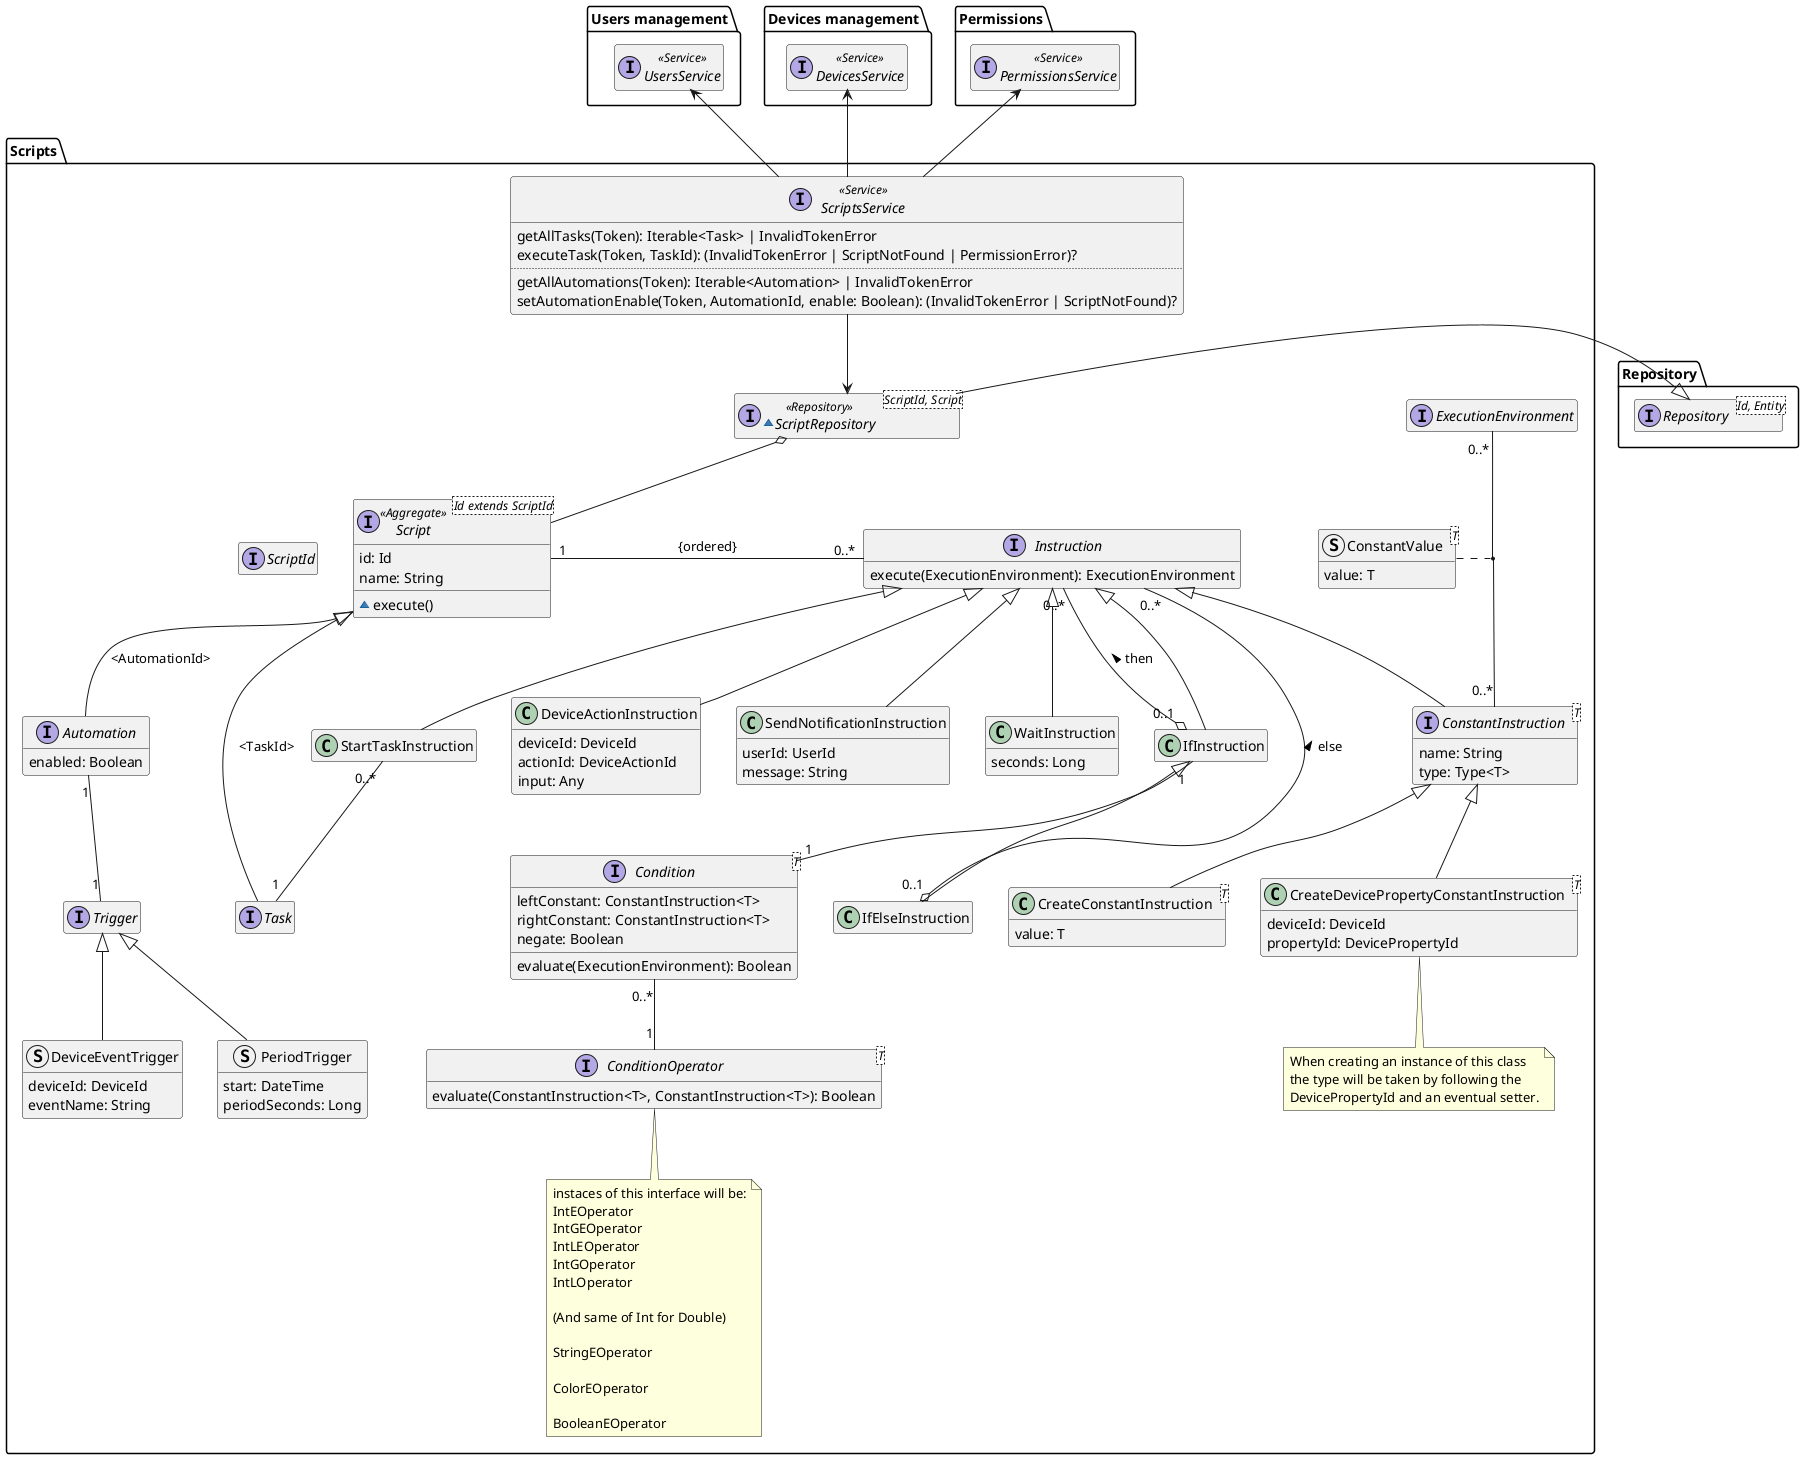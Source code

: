 @startuml scripts-domain-model

hide empty members
package Repository{
    interface Repository<Id, Entity>
}

package "Users management" as UsersManagement {
    interface UsersService <<Service>>
}

package "Devices management" as DevicesManagement {
    interface DevicesService <<Service>>
}

package Permissions {
    interface PermissionsService <<Service>>
}

package "Scripts" {

    interface ScriptId

    interface Script<Id extends ScriptId> <<Aggregate>> {
        id: Id
        name: String
        ~execute()
    }

    interface Task
    interface Automation {
        enabled: Boolean
    }

    interface Trigger

    struct DeviceEventTrigger extends Trigger {
        deviceId: DeviceId
        eventName: String
    }

    struct PeriodTrigger extends Trigger {
        start: DateTime
        periodSeconds: Long
    }

    interface Instruction {
        execute(ExecutionEnvironment): ExecutionEnvironment
    }

    class DeviceActionInstruction extends Instruction {
        deviceId: DeviceId
        actionId: DeviceActionId
        input: Any
    }

    class IfInstruction extends Instruction

    class IfElseInstruction extends IfInstruction

    class SendNotificationInstruction extends Instruction {
        userId: UserId
        message: String
    }

    class WaitInstruction extends Instruction {
        seconds: Long
    }

    class StartTaskInstruction extends Instruction

    interface ConstantInstruction<T> extends Instruction {
        name: String
        type: Type<T>
    }

    class CreateDevicePropertyConstantInstruction<T> extends ConstantInstruction {
        deviceId: DeviceId
        propertyId: DevicePropertyId
    }
    note bottom of CreateDevicePropertyConstantInstruction
        When creating an instance of this class
        the type will be taken by following the
        DevicePropertyId and an eventual setter.
    end note

    class CreateConstantInstruction<T> extends ConstantInstruction {
        value: T
    }

    interface Condition<T> {
        leftConstant: ConstantInstruction<T>
        rightConstant: ConstantInstruction<T>
        negate: Boolean
        evaluate(ExecutionEnvironment): Boolean
    }

    interface ConditionOperator<T> {
        evaluate(ConstantInstruction<T>, ConstantInstruction<T>): Boolean
    }

    note bottom of ConditionOperator
        instaces of this interface will be:
        IntEOperator
        IntGEOperator
        IntLEOperator
        IntGOperator
        IntLOperator

        (And same of Int for Double)

        StringEOperator

        ColorEOperator

        BooleanEOperator
    end note

    interface ExecutionEnvironment

    struct ConstantValue<T> {
        value: T
    }

    ExecutionEnvironment "0..*" -- "0..*" ConstantInstruction
    ConstantValue .. (ExecutionEnvironment, ConstantInstruction)

    ~interface ScriptRepository<ScriptId, Script> <<Repository>> {
    }
    ScriptRepository -l-|> Repository.Repository
    ScriptRepository o-- Script

    interface ScriptsService <<Service>> {
        getAllTasks(Token): Iterable<Task> | InvalidTokenError
        executeTask(Token, TaskId): (InvalidTokenError | ScriptNotFound | PermissionError)?
        ..
        getAllAutomations(Token): Iterable<Automation> | InvalidTokenError
        setAutomationEnable(Token, AutomationId, enable: Boolean): (InvalidTokenError | ScriptNotFound)?
    }

    Script -l[hidden] ScriptId
    Script <|-- Task : "<TaskId>"
    Script <|-- Automation : "<AutomationId>"
    Automation "1" -- "1" Trigger
    Script "1" -r- "0..*" Instruction : "{ordered}"
    IfInstruction "0..1" o-- "0..*" Instruction : "then >"
    IfInstruction "1" -- "1" Condition
    IfElseInstruction "0..1" o-- "0..*" Instruction : "else >"
    StartTaskInstruction "0..*" -- "1" Task
    Condition "0..*" -- "1" ConditionOperator
    ScriptsService --> ScriptRepository
    ScriptsService -u-> Permissions.PermissionsService
    ScriptsService -u-> DevicesManagement.DevicesService
    ScriptsService -u-> UsersManagement.UsersService
}

@enduml
